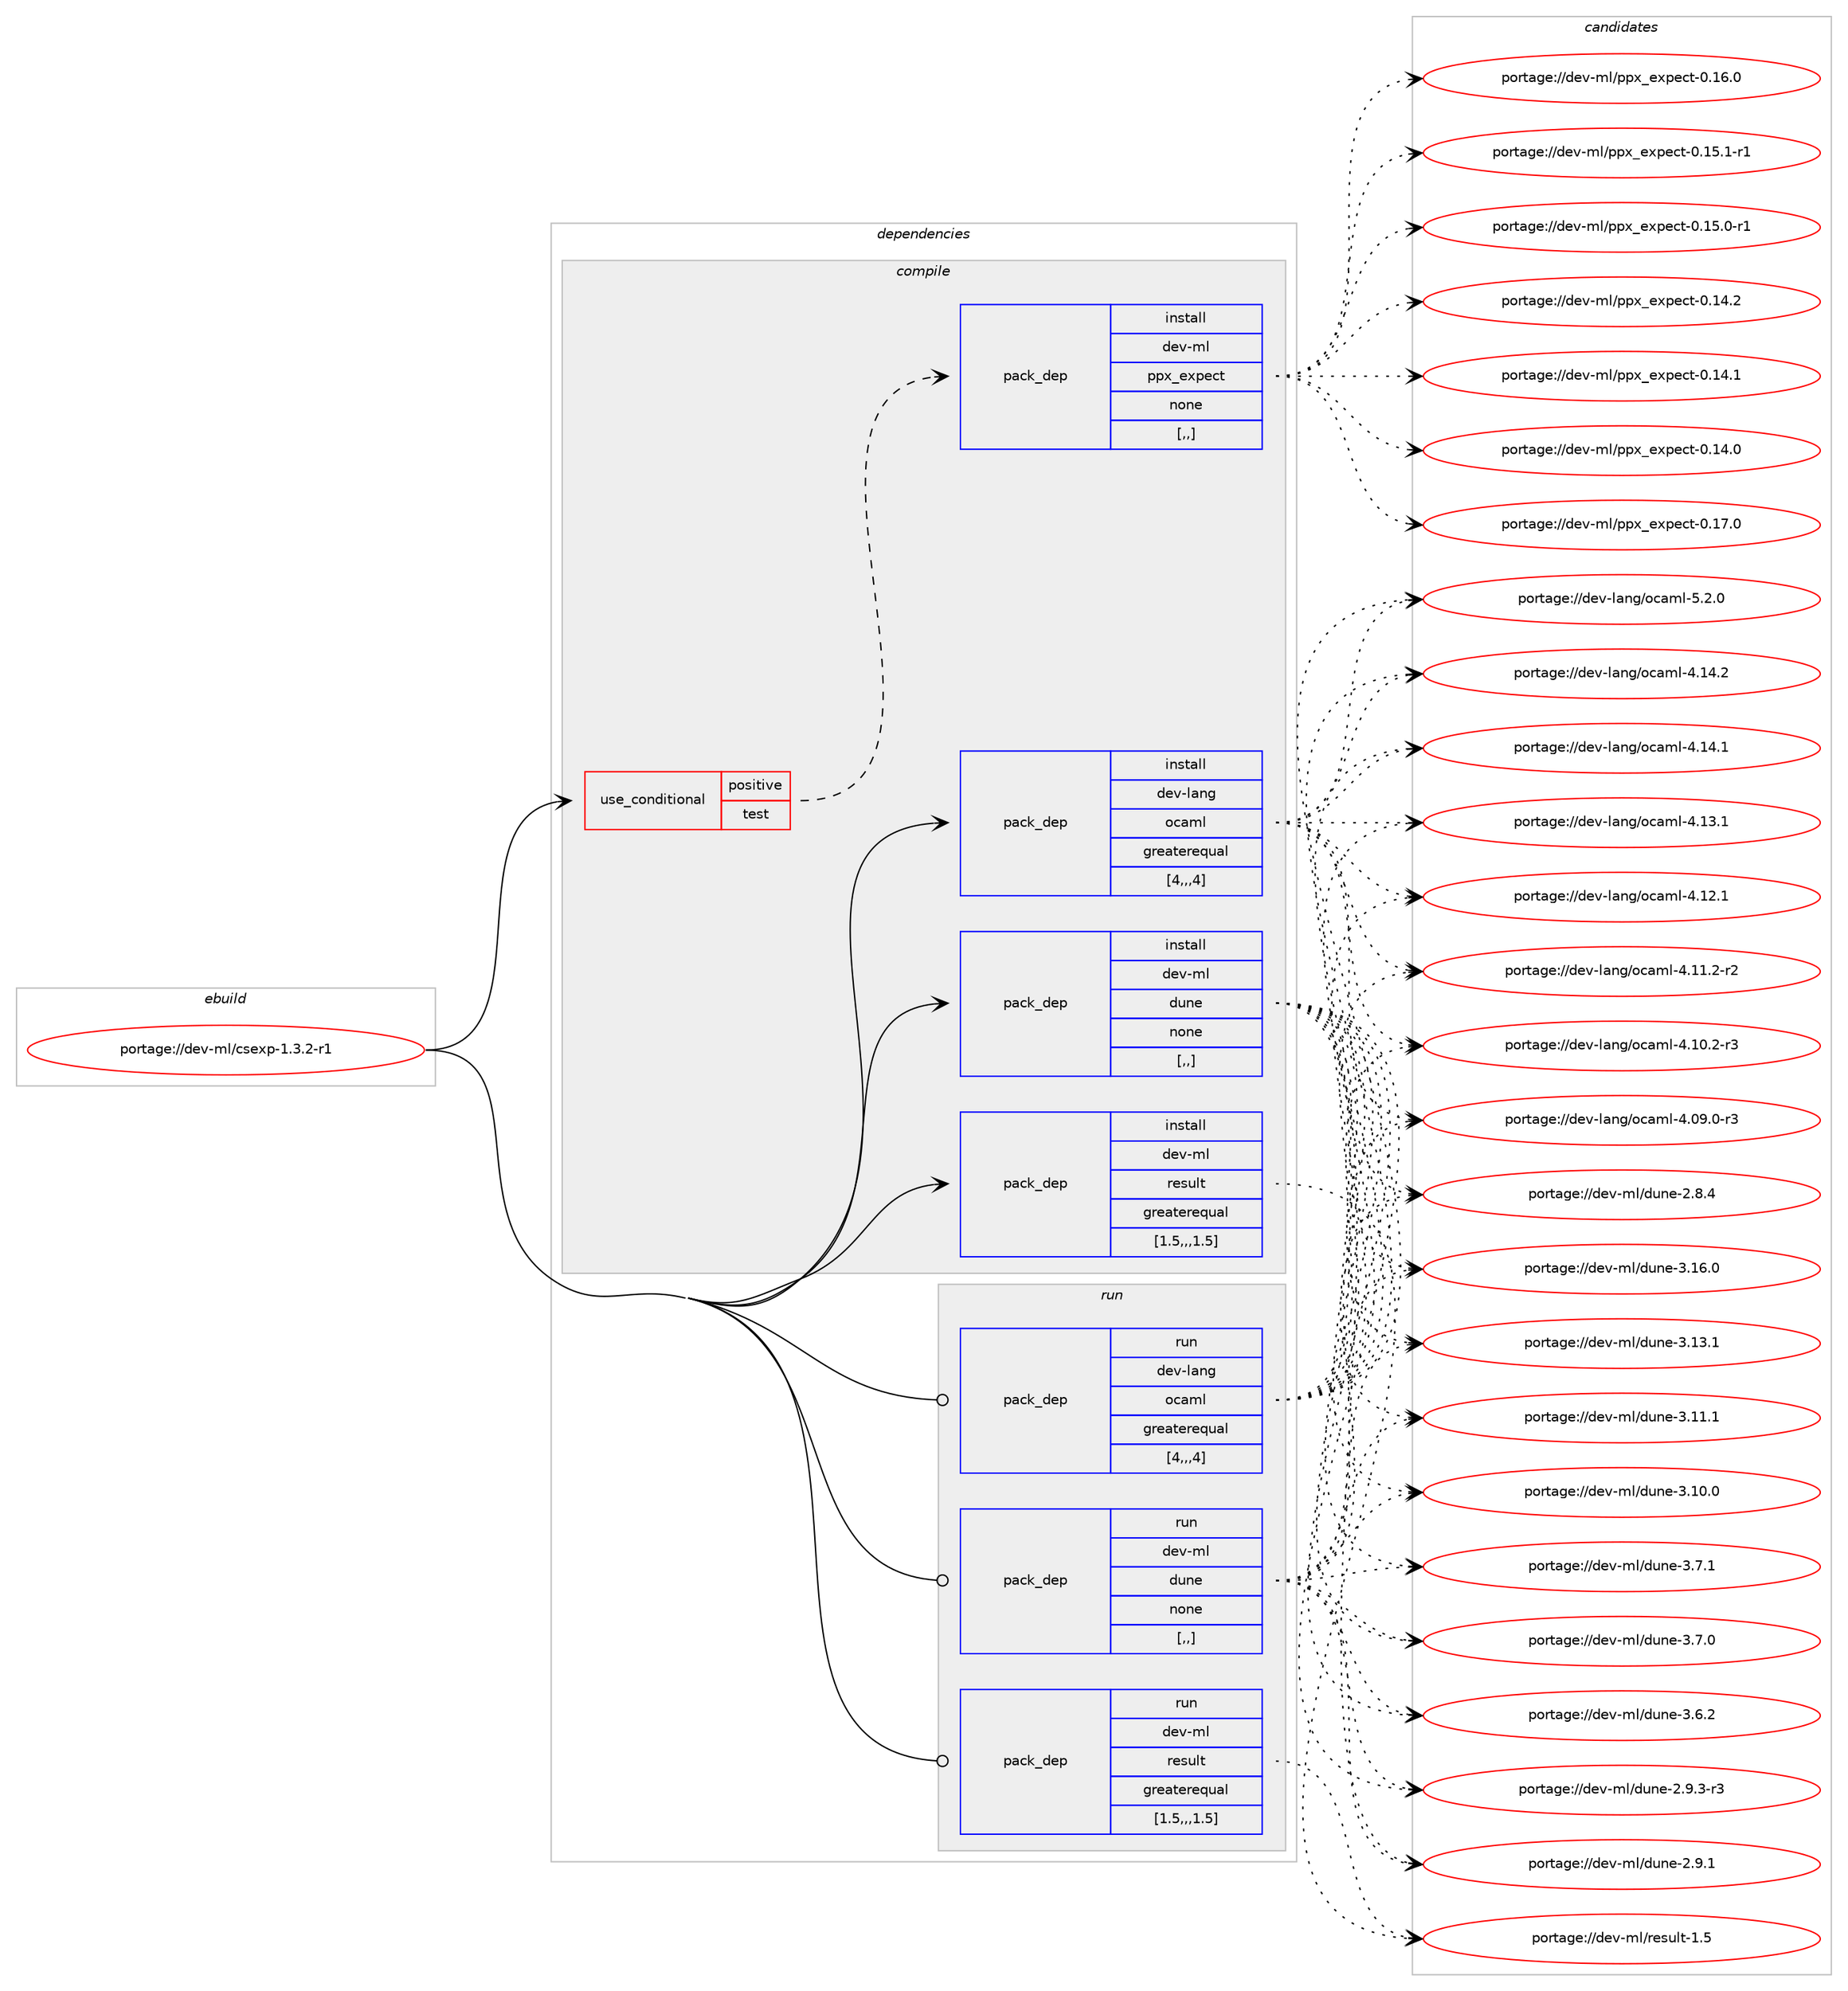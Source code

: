 digraph prolog {

# *************
# Graph options
# *************

newrank=true;
concentrate=true;
compound=true;
graph [rankdir=LR,fontname=Helvetica,fontsize=10,ranksep=1.5];#, ranksep=2.5, nodesep=0.2];
edge  [arrowhead=vee];
node  [fontname=Helvetica,fontsize=10];

# **********
# The ebuild
# **********

subgraph cluster_leftcol {
color=gray;
label=<<i>ebuild</i>>;
id [label="portage://dev-ml/csexp-1.3.2-r1", color=red, width=4, href="../dev-ml/csexp-1.3.2-r1.svg"];
}

# ****************
# The dependencies
# ****************

subgraph cluster_midcol {
color=gray;
label=<<i>dependencies</i>>;
subgraph cluster_compile {
fillcolor="#eeeeee";
style=filled;
label=<<i>compile</i>>;
subgraph cond29283 {
dependency118804 [label=<<TABLE BORDER="0" CELLBORDER="1" CELLSPACING="0" CELLPADDING="4"><TR><TD ROWSPAN="3" CELLPADDING="10">use_conditional</TD></TR><TR><TD>positive</TD></TR><TR><TD>test</TD></TR></TABLE>>, shape=none, color=red];
subgraph pack88322 {
dependency118805 [label=<<TABLE BORDER="0" CELLBORDER="1" CELLSPACING="0" CELLPADDING="4" WIDTH="220"><TR><TD ROWSPAN="6" CELLPADDING="30">pack_dep</TD></TR><TR><TD WIDTH="110">install</TD></TR><TR><TD>dev-ml</TD></TR><TR><TD>ppx_expect</TD></TR><TR><TD>none</TD></TR><TR><TD>[,,]</TD></TR></TABLE>>, shape=none, color=blue];
}
dependency118804:e -> dependency118805:w [weight=20,style="dashed",arrowhead="vee"];
}
id:e -> dependency118804:w [weight=20,style="solid",arrowhead="vee"];
subgraph pack88323 {
dependency118806 [label=<<TABLE BORDER="0" CELLBORDER="1" CELLSPACING="0" CELLPADDING="4" WIDTH="220"><TR><TD ROWSPAN="6" CELLPADDING="30">pack_dep</TD></TR><TR><TD WIDTH="110">install</TD></TR><TR><TD>dev-lang</TD></TR><TR><TD>ocaml</TD></TR><TR><TD>greaterequal</TD></TR><TR><TD>[4,,,4]</TD></TR></TABLE>>, shape=none, color=blue];
}
id:e -> dependency118806:w [weight=20,style="solid",arrowhead="vee"];
subgraph pack88324 {
dependency118807 [label=<<TABLE BORDER="0" CELLBORDER="1" CELLSPACING="0" CELLPADDING="4" WIDTH="220"><TR><TD ROWSPAN="6" CELLPADDING="30">pack_dep</TD></TR><TR><TD WIDTH="110">install</TD></TR><TR><TD>dev-ml</TD></TR><TR><TD>dune</TD></TR><TR><TD>none</TD></TR><TR><TD>[,,]</TD></TR></TABLE>>, shape=none, color=blue];
}
id:e -> dependency118807:w [weight=20,style="solid",arrowhead="vee"];
subgraph pack88325 {
dependency118808 [label=<<TABLE BORDER="0" CELLBORDER="1" CELLSPACING="0" CELLPADDING="4" WIDTH="220"><TR><TD ROWSPAN="6" CELLPADDING="30">pack_dep</TD></TR><TR><TD WIDTH="110">install</TD></TR><TR><TD>dev-ml</TD></TR><TR><TD>result</TD></TR><TR><TD>greaterequal</TD></TR><TR><TD>[1.5,,,1.5]</TD></TR></TABLE>>, shape=none, color=blue];
}
id:e -> dependency118808:w [weight=20,style="solid",arrowhead="vee"];
}
subgraph cluster_compileandrun {
fillcolor="#eeeeee";
style=filled;
label=<<i>compile and run</i>>;
}
subgraph cluster_run {
fillcolor="#eeeeee";
style=filled;
label=<<i>run</i>>;
subgraph pack88326 {
dependency118809 [label=<<TABLE BORDER="0" CELLBORDER="1" CELLSPACING="0" CELLPADDING="4" WIDTH="220"><TR><TD ROWSPAN="6" CELLPADDING="30">pack_dep</TD></TR><TR><TD WIDTH="110">run</TD></TR><TR><TD>dev-lang</TD></TR><TR><TD>ocaml</TD></TR><TR><TD>greaterequal</TD></TR><TR><TD>[4,,,4]</TD></TR></TABLE>>, shape=none, color=blue];
}
id:e -> dependency118809:w [weight=20,style="solid",arrowhead="odot"];
subgraph pack88327 {
dependency118810 [label=<<TABLE BORDER="0" CELLBORDER="1" CELLSPACING="0" CELLPADDING="4" WIDTH="220"><TR><TD ROWSPAN="6" CELLPADDING="30">pack_dep</TD></TR><TR><TD WIDTH="110">run</TD></TR><TR><TD>dev-ml</TD></TR><TR><TD>dune</TD></TR><TR><TD>none</TD></TR><TR><TD>[,,]</TD></TR></TABLE>>, shape=none, color=blue];
}
id:e -> dependency118810:w [weight=20,style="solid",arrowhead="odot"];
subgraph pack88328 {
dependency118811 [label=<<TABLE BORDER="0" CELLBORDER="1" CELLSPACING="0" CELLPADDING="4" WIDTH="220"><TR><TD ROWSPAN="6" CELLPADDING="30">pack_dep</TD></TR><TR><TD WIDTH="110">run</TD></TR><TR><TD>dev-ml</TD></TR><TR><TD>result</TD></TR><TR><TD>greaterequal</TD></TR><TR><TD>[1.5,,,1.5]</TD></TR></TABLE>>, shape=none, color=blue];
}
id:e -> dependency118811:w [weight=20,style="solid",arrowhead="odot"];
}
}

# **************
# The candidates
# **************

subgraph cluster_choices {
rank=same;
color=gray;
label=<<i>candidates</i>>;

subgraph choice88322 {
color=black;
nodesep=1;
choice1001011184510910847112112120951011201121019911645484649554648 [label="portage://dev-ml/ppx_expect-0.17.0", color=red, width=4,href="../dev-ml/ppx_expect-0.17.0.svg"];
choice1001011184510910847112112120951011201121019911645484649544648 [label="portage://dev-ml/ppx_expect-0.16.0", color=red, width=4,href="../dev-ml/ppx_expect-0.16.0.svg"];
choice10010111845109108471121121209510112011210199116454846495346494511449 [label="portage://dev-ml/ppx_expect-0.15.1-r1", color=red, width=4,href="../dev-ml/ppx_expect-0.15.1-r1.svg"];
choice10010111845109108471121121209510112011210199116454846495346484511449 [label="portage://dev-ml/ppx_expect-0.15.0-r1", color=red, width=4,href="../dev-ml/ppx_expect-0.15.0-r1.svg"];
choice1001011184510910847112112120951011201121019911645484649524650 [label="portage://dev-ml/ppx_expect-0.14.2", color=red, width=4,href="../dev-ml/ppx_expect-0.14.2.svg"];
choice1001011184510910847112112120951011201121019911645484649524649 [label="portage://dev-ml/ppx_expect-0.14.1", color=red, width=4,href="../dev-ml/ppx_expect-0.14.1.svg"];
choice1001011184510910847112112120951011201121019911645484649524648 [label="portage://dev-ml/ppx_expect-0.14.0", color=red, width=4,href="../dev-ml/ppx_expect-0.14.0.svg"];
dependency118805:e -> choice1001011184510910847112112120951011201121019911645484649554648:w [style=dotted,weight="100"];
dependency118805:e -> choice1001011184510910847112112120951011201121019911645484649544648:w [style=dotted,weight="100"];
dependency118805:e -> choice10010111845109108471121121209510112011210199116454846495346494511449:w [style=dotted,weight="100"];
dependency118805:e -> choice10010111845109108471121121209510112011210199116454846495346484511449:w [style=dotted,weight="100"];
dependency118805:e -> choice1001011184510910847112112120951011201121019911645484649524650:w [style=dotted,weight="100"];
dependency118805:e -> choice1001011184510910847112112120951011201121019911645484649524649:w [style=dotted,weight="100"];
dependency118805:e -> choice1001011184510910847112112120951011201121019911645484649524648:w [style=dotted,weight="100"];
}
subgraph choice88323 {
color=black;
nodesep=1;
choice1001011184510897110103471119997109108455346504648 [label="portage://dev-lang/ocaml-5.2.0", color=red, width=4,href="../dev-lang/ocaml-5.2.0.svg"];
choice100101118451089711010347111999710910845524649524650 [label="portage://dev-lang/ocaml-4.14.2", color=red, width=4,href="../dev-lang/ocaml-4.14.2.svg"];
choice100101118451089711010347111999710910845524649524649 [label="portage://dev-lang/ocaml-4.14.1", color=red, width=4,href="../dev-lang/ocaml-4.14.1.svg"];
choice100101118451089711010347111999710910845524649514649 [label="portage://dev-lang/ocaml-4.13.1", color=red, width=4,href="../dev-lang/ocaml-4.13.1.svg"];
choice100101118451089711010347111999710910845524649504649 [label="portage://dev-lang/ocaml-4.12.1", color=red, width=4,href="../dev-lang/ocaml-4.12.1.svg"];
choice1001011184510897110103471119997109108455246494946504511450 [label="portage://dev-lang/ocaml-4.11.2-r2", color=red, width=4,href="../dev-lang/ocaml-4.11.2-r2.svg"];
choice1001011184510897110103471119997109108455246494846504511451 [label="portage://dev-lang/ocaml-4.10.2-r3", color=red, width=4,href="../dev-lang/ocaml-4.10.2-r3.svg"];
choice1001011184510897110103471119997109108455246485746484511451 [label="portage://dev-lang/ocaml-4.09.0-r3", color=red, width=4,href="../dev-lang/ocaml-4.09.0-r3.svg"];
dependency118806:e -> choice1001011184510897110103471119997109108455346504648:w [style=dotted,weight="100"];
dependency118806:e -> choice100101118451089711010347111999710910845524649524650:w [style=dotted,weight="100"];
dependency118806:e -> choice100101118451089711010347111999710910845524649524649:w [style=dotted,weight="100"];
dependency118806:e -> choice100101118451089711010347111999710910845524649514649:w [style=dotted,weight="100"];
dependency118806:e -> choice100101118451089711010347111999710910845524649504649:w [style=dotted,weight="100"];
dependency118806:e -> choice1001011184510897110103471119997109108455246494946504511450:w [style=dotted,weight="100"];
dependency118806:e -> choice1001011184510897110103471119997109108455246494846504511451:w [style=dotted,weight="100"];
dependency118806:e -> choice1001011184510897110103471119997109108455246485746484511451:w [style=dotted,weight="100"];
}
subgraph choice88324 {
color=black;
nodesep=1;
choice100101118451091084710011711010145514649544648 [label="portage://dev-ml/dune-3.16.0", color=red, width=4,href="../dev-ml/dune-3.16.0.svg"];
choice100101118451091084710011711010145514649514649 [label="portage://dev-ml/dune-3.13.1", color=red, width=4,href="../dev-ml/dune-3.13.1.svg"];
choice100101118451091084710011711010145514649494649 [label="portage://dev-ml/dune-3.11.1", color=red, width=4,href="../dev-ml/dune-3.11.1.svg"];
choice100101118451091084710011711010145514649484648 [label="portage://dev-ml/dune-3.10.0", color=red, width=4,href="../dev-ml/dune-3.10.0.svg"];
choice1001011184510910847100117110101455146554649 [label="portage://dev-ml/dune-3.7.1", color=red, width=4,href="../dev-ml/dune-3.7.1.svg"];
choice1001011184510910847100117110101455146554648 [label="portage://dev-ml/dune-3.7.0", color=red, width=4,href="../dev-ml/dune-3.7.0.svg"];
choice1001011184510910847100117110101455146544650 [label="portage://dev-ml/dune-3.6.2", color=red, width=4,href="../dev-ml/dune-3.6.2.svg"];
choice10010111845109108471001171101014550465746514511451 [label="portage://dev-ml/dune-2.9.3-r3", color=red, width=4,href="../dev-ml/dune-2.9.3-r3.svg"];
choice1001011184510910847100117110101455046574649 [label="portage://dev-ml/dune-2.9.1", color=red, width=4,href="../dev-ml/dune-2.9.1.svg"];
choice1001011184510910847100117110101455046564652 [label="portage://dev-ml/dune-2.8.4", color=red, width=4,href="../dev-ml/dune-2.8.4.svg"];
dependency118807:e -> choice100101118451091084710011711010145514649544648:w [style=dotted,weight="100"];
dependency118807:e -> choice100101118451091084710011711010145514649514649:w [style=dotted,weight="100"];
dependency118807:e -> choice100101118451091084710011711010145514649494649:w [style=dotted,weight="100"];
dependency118807:e -> choice100101118451091084710011711010145514649484648:w [style=dotted,weight="100"];
dependency118807:e -> choice1001011184510910847100117110101455146554649:w [style=dotted,weight="100"];
dependency118807:e -> choice1001011184510910847100117110101455146554648:w [style=dotted,weight="100"];
dependency118807:e -> choice1001011184510910847100117110101455146544650:w [style=dotted,weight="100"];
dependency118807:e -> choice10010111845109108471001171101014550465746514511451:w [style=dotted,weight="100"];
dependency118807:e -> choice1001011184510910847100117110101455046574649:w [style=dotted,weight="100"];
dependency118807:e -> choice1001011184510910847100117110101455046564652:w [style=dotted,weight="100"];
}
subgraph choice88325 {
color=black;
nodesep=1;
choice100101118451091084711410111511710811645494653 [label="portage://dev-ml/result-1.5", color=red, width=4,href="../dev-ml/result-1.5.svg"];
dependency118808:e -> choice100101118451091084711410111511710811645494653:w [style=dotted,weight="100"];
}
subgraph choice88326 {
color=black;
nodesep=1;
choice1001011184510897110103471119997109108455346504648 [label="portage://dev-lang/ocaml-5.2.0", color=red, width=4,href="../dev-lang/ocaml-5.2.0.svg"];
choice100101118451089711010347111999710910845524649524650 [label="portage://dev-lang/ocaml-4.14.2", color=red, width=4,href="../dev-lang/ocaml-4.14.2.svg"];
choice100101118451089711010347111999710910845524649524649 [label="portage://dev-lang/ocaml-4.14.1", color=red, width=4,href="../dev-lang/ocaml-4.14.1.svg"];
choice100101118451089711010347111999710910845524649514649 [label="portage://dev-lang/ocaml-4.13.1", color=red, width=4,href="../dev-lang/ocaml-4.13.1.svg"];
choice100101118451089711010347111999710910845524649504649 [label="portage://dev-lang/ocaml-4.12.1", color=red, width=4,href="../dev-lang/ocaml-4.12.1.svg"];
choice1001011184510897110103471119997109108455246494946504511450 [label="portage://dev-lang/ocaml-4.11.2-r2", color=red, width=4,href="../dev-lang/ocaml-4.11.2-r2.svg"];
choice1001011184510897110103471119997109108455246494846504511451 [label="portage://dev-lang/ocaml-4.10.2-r3", color=red, width=4,href="../dev-lang/ocaml-4.10.2-r3.svg"];
choice1001011184510897110103471119997109108455246485746484511451 [label="portage://dev-lang/ocaml-4.09.0-r3", color=red, width=4,href="../dev-lang/ocaml-4.09.0-r3.svg"];
dependency118809:e -> choice1001011184510897110103471119997109108455346504648:w [style=dotted,weight="100"];
dependency118809:e -> choice100101118451089711010347111999710910845524649524650:w [style=dotted,weight="100"];
dependency118809:e -> choice100101118451089711010347111999710910845524649524649:w [style=dotted,weight="100"];
dependency118809:e -> choice100101118451089711010347111999710910845524649514649:w [style=dotted,weight="100"];
dependency118809:e -> choice100101118451089711010347111999710910845524649504649:w [style=dotted,weight="100"];
dependency118809:e -> choice1001011184510897110103471119997109108455246494946504511450:w [style=dotted,weight="100"];
dependency118809:e -> choice1001011184510897110103471119997109108455246494846504511451:w [style=dotted,weight="100"];
dependency118809:e -> choice1001011184510897110103471119997109108455246485746484511451:w [style=dotted,weight="100"];
}
subgraph choice88327 {
color=black;
nodesep=1;
choice100101118451091084710011711010145514649544648 [label="portage://dev-ml/dune-3.16.0", color=red, width=4,href="../dev-ml/dune-3.16.0.svg"];
choice100101118451091084710011711010145514649514649 [label="portage://dev-ml/dune-3.13.1", color=red, width=4,href="../dev-ml/dune-3.13.1.svg"];
choice100101118451091084710011711010145514649494649 [label="portage://dev-ml/dune-3.11.1", color=red, width=4,href="../dev-ml/dune-3.11.1.svg"];
choice100101118451091084710011711010145514649484648 [label="portage://dev-ml/dune-3.10.0", color=red, width=4,href="../dev-ml/dune-3.10.0.svg"];
choice1001011184510910847100117110101455146554649 [label="portage://dev-ml/dune-3.7.1", color=red, width=4,href="../dev-ml/dune-3.7.1.svg"];
choice1001011184510910847100117110101455146554648 [label="portage://dev-ml/dune-3.7.0", color=red, width=4,href="../dev-ml/dune-3.7.0.svg"];
choice1001011184510910847100117110101455146544650 [label="portage://dev-ml/dune-3.6.2", color=red, width=4,href="../dev-ml/dune-3.6.2.svg"];
choice10010111845109108471001171101014550465746514511451 [label="portage://dev-ml/dune-2.9.3-r3", color=red, width=4,href="../dev-ml/dune-2.9.3-r3.svg"];
choice1001011184510910847100117110101455046574649 [label="portage://dev-ml/dune-2.9.1", color=red, width=4,href="../dev-ml/dune-2.9.1.svg"];
choice1001011184510910847100117110101455046564652 [label="portage://dev-ml/dune-2.8.4", color=red, width=4,href="../dev-ml/dune-2.8.4.svg"];
dependency118810:e -> choice100101118451091084710011711010145514649544648:w [style=dotted,weight="100"];
dependency118810:e -> choice100101118451091084710011711010145514649514649:w [style=dotted,weight="100"];
dependency118810:e -> choice100101118451091084710011711010145514649494649:w [style=dotted,weight="100"];
dependency118810:e -> choice100101118451091084710011711010145514649484648:w [style=dotted,weight="100"];
dependency118810:e -> choice1001011184510910847100117110101455146554649:w [style=dotted,weight="100"];
dependency118810:e -> choice1001011184510910847100117110101455146554648:w [style=dotted,weight="100"];
dependency118810:e -> choice1001011184510910847100117110101455146544650:w [style=dotted,weight="100"];
dependency118810:e -> choice10010111845109108471001171101014550465746514511451:w [style=dotted,weight="100"];
dependency118810:e -> choice1001011184510910847100117110101455046574649:w [style=dotted,weight="100"];
dependency118810:e -> choice1001011184510910847100117110101455046564652:w [style=dotted,weight="100"];
}
subgraph choice88328 {
color=black;
nodesep=1;
choice100101118451091084711410111511710811645494653 [label="portage://dev-ml/result-1.5", color=red, width=4,href="../dev-ml/result-1.5.svg"];
dependency118811:e -> choice100101118451091084711410111511710811645494653:w [style=dotted,weight="100"];
}
}

}
